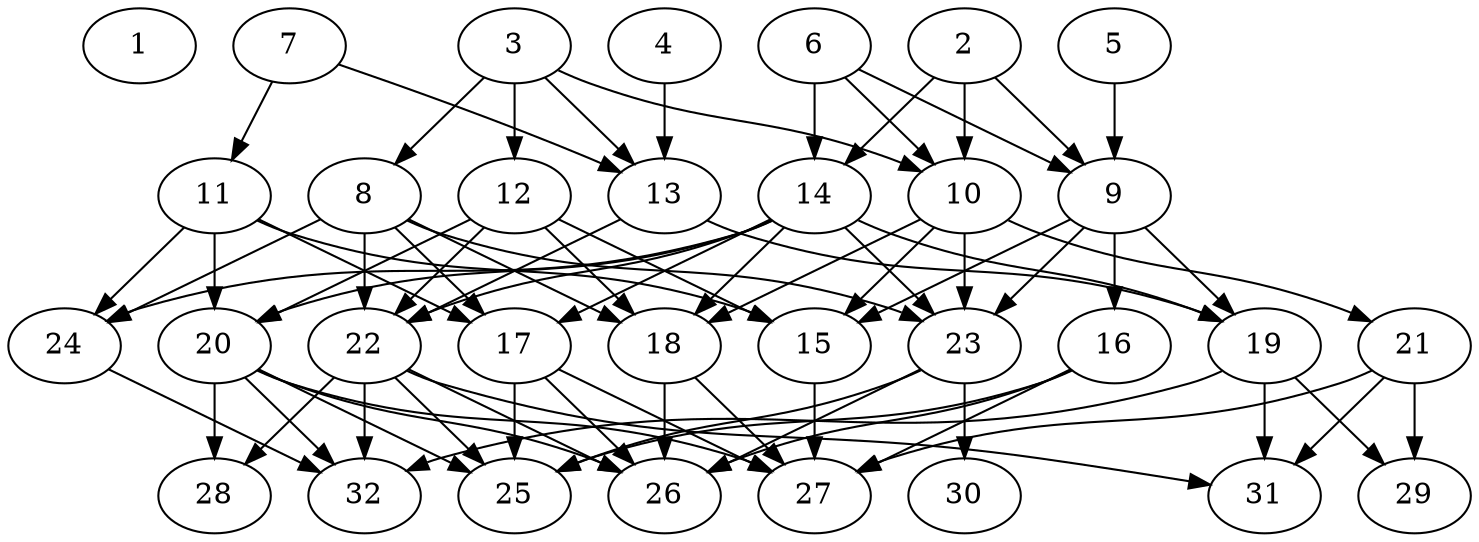 // DAG (tier=2-normal, mode=data, n=32, ccr=0.404, fat=0.658, density=0.559, regular=0.587, jump=0.150, mindata=2097152, maxdata=16777216)
// DAG automatically generated by daggen at Sun Aug 24 16:33:34 2025
// /home/ermia/Project/Environments/daggen/bin/daggen --dot --ccr 0.404 --fat 0.658 --regular 0.587 --density 0.559 --jump 0.150 --mindata 2097152 --maxdata 16777216 -n 32 
digraph G {
  1 [size="2790700343349976498176", alpha="0.14", expect_size="1395350171674988249088"]
  2 [size="2544974922373805375488", alpha="0.16", expect_size="1272487461186902687744"]
  2 -> 9 [size ="1491233524416512"]
  2 -> 10 [size ="1491233524416512"]
  2 -> 14 [size ="1491233524416512"]
  3 [size="3921851887806410", alpha="0.13", expect_size="1960925943903205"]
  3 -> 8 [size ="223265159118848"]
  3 -> 10 [size ="223265159118848"]
  3 -> 12 [size ="223265159118848"]
  3 -> 13 [size ="223265159118848"]
  4 [size="7545321369862857", alpha="0.19", expect_size="3772660684931428"]
  4 -> 13 [size ="330517270495232"]
  5 [size="16516850039151132672", alpha="0.05", expect_size="8258425019575566336"]
  5 -> 9 [size ="51884958154752"]
  6 [size="3808149253634844", alpha="0.11", expect_size="1904074626817422"]
  6 -> 9 [size ="123888407150592"]
  6 -> 10 [size ="123888407150592"]
  6 -> 14 [size ="123888407150592"]
  7 [size="182174721498670956544", alpha="0.10", expect_size="91087360749335478272"]
  7 -> 11 [size ="257088152403968"]
  7 -> 13 [size ="257088152403968"]
  8 [size="604019699197411328000", alpha="0.05", expect_size="302009849598705664000"]
  8 -> 17 [size ="571641901875200"]
  8 -> 18 [size ="571641901875200"]
  8 -> 22 [size ="571641901875200"]
  8 -> 23 [size ="571641901875200"]
  8 -> 24 [size ="571641901875200"]
  9 [size="26683673607789856", alpha="0.17", expect_size="13341836803894928"]
  9 -> 15 [size ="70986758094848"]
  9 -> 16 [size ="70986758094848"]
  9 -> 19 [size ="70986758094848"]
  9 -> 23 [size ="70986758094848"]
  10 [size="2560920885225348", alpha="0.05", expect_size="1280460442612674"]
  10 -> 15 [size ="48358655787008"]
  10 -> 18 [size ="48358655787008"]
  10 -> 21 [size ="48358655787008"]
  10 -> 23 [size ="48358655787008"]
  11 [size="73674387516894784", alpha="0.05", expect_size="36837193758447392"]
  11 -> 15 [size ="2148826034995200"]
  11 -> 17 [size ="2148826034995200"]
  11 -> 20 [size ="2148826034995200"]
  11 -> 24 [size ="2148826034995200"]
  12 [size="2134109094625576747008", alpha="0.15", expect_size="1067054547312788373504"]
  12 -> 15 [size ="1326073912492032"]
  12 -> 18 [size ="1326073912492032"]
  12 -> 20 [size ="1326073912492032"]
  12 -> 22 [size ="1326073912492032"]
  13 [size="3116972134127548", alpha="0.08", expect_size="1558486067063774"]
  13 -> 19 [size ="301084597813248"]
  13 -> 22 [size ="301084597813248"]
  14 [size="19184642850212164", alpha="0.14", expect_size="9592321425106082"]
  14 -> 17 [size ="601948399075328"]
  14 -> 18 [size ="601948399075328"]
  14 -> 19 [size ="601948399075328"]
  14 -> 20 [size ="601948399075328"]
  14 -> 22 [size ="601948399075328"]
  14 -> 23 [size ="601948399075328"]
  14 -> 24 [size ="601948399075328"]
  15 [size="62894215600157712", alpha="0.01", expect_size="31447107800078856"]
  15 -> 27 [size ="984254032904192"]
  16 [size="3084549847240558592", alpha="0.17", expect_size="1542274923620279296"]
  16 -> 25 [size ="1527465155493888"]
  16 -> 26 [size ="1527465155493888"]
  16 -> 27 [size ="1527465155493888"]
  17 [size="1462933188985061638144", alpha="0.13", expect_size="731466594492530819072"]
  17 -> 25 [size ="1030954856480768"]
  17 -> 26 [size ="1030954856480768"]
  17 -> 27 [size ="1030954856480768"]
  18 [size="1614417561334814", alpha="0.00", expect_size="807208780667407"]
  18 -> 26 [size ="56489095987200"]
  18 -> 27 [size ="56489095987200"]
  19 [size="2974850193305894912000", alpha="0.11", expect_size="1487425096652947456000"]
  19 -> 29 [size ="1654753801011200"]
  19 -> 31 [size ="1654753801011200"]
  19 -> 32 [size ="1654753801011200"]
  20 [size="47104005613137648", alpha="0.00", expect_size="23552002806568824"]
  20 -> 25 [size ="1345976388288512"]
  20 -> 26 [size ="1345976388288512"]
  20 -> 27 [size ="1345976388288512"]
  20 -> 28 [size ="1345976388288512"]
  20 -> 32 [size ="1345976388288512"]
  21 [size="990563479231100800", alpha="0.19", expect_size="495281739615550400"]
  21 -> 27 [size ="766825482682368"]
  21 -> 29 [size ="766825482682368"]
  21 -> 31 [size ="766825482682368"]
  22 [size="1955769614062730752", alpha="0.08", expect_size="977884807031365376"]
  22 -> 25 [size ="1468282385203200"]
  22 -> 26 [size ="1468282385203200"]
  22 -> 28 [size ="1468282385203200"]
  22 -> 31 [size ="1468282385203200"]
  22 -> 32 [size ="1468282385203200"]
  23 [size="1103324065062143488", alpha="0.03", expect_size="551662032531071744"]
  23 -> 25 [size ="431369410838528"]
  23 -> 26 [size ="431369410838528"]
  23 -> 30 [size ="431369410838528"]
  24 [size="748565823877768282112", alpha="0.02", expect_size="374282911938884141056"]
  24 -> 32 [size ="659543306534912"]
  25 [size="4936592715524734976", alpha="0.00", expect_size="2468296357762367488"]
  26 [size="178294177941494240", alpha="0.18", expect_size="89147088970747120"]
  27 [size="680580280427216896000", alpha="0.04", expect_size="340290140213608448000"]
  28 [size="80399104325988896", alpha="0.06", expect_size="40199552162994448"]
  29 [size="356457139281891200", alpha="0.19", expect_size="178228569640945600"]
  30 [size="133935293724313184", alpha="0.07", expect_size="66967646862156592"]
  31 [size="2649446780258461155328", alpha="0.06", expect_size="1324723390129230577664"]
  32 [size="28839385604871840", alpha="0.10", expect_size="14419692802435920"]
}